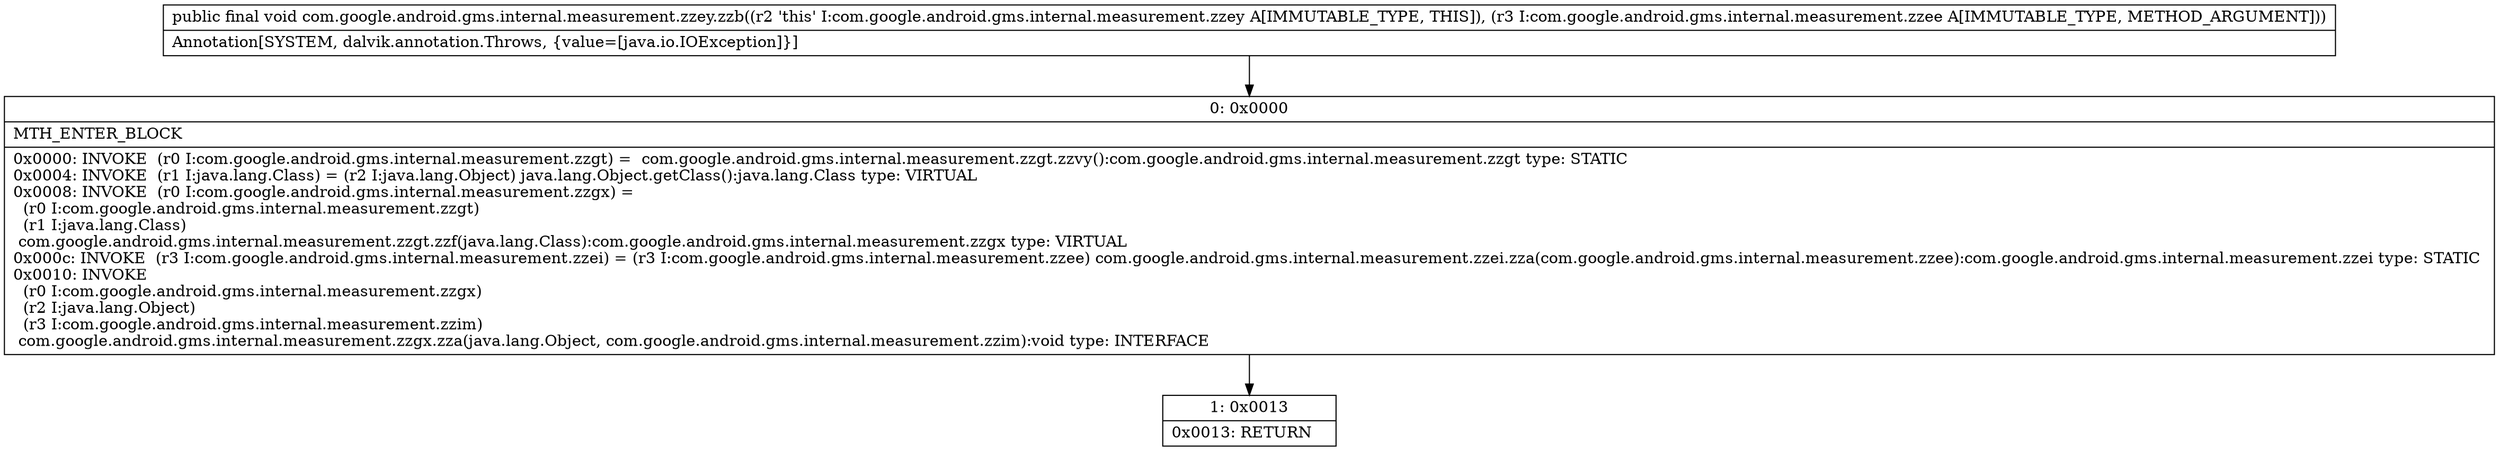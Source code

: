 digraph "CFG forcom.google.android.gms.internal.measurement.zzey.zzb(Lcom\/google\/android\/gms\/internal\/measurement\/zzee;)V" {
Node_0 [shape=record,label="{0\:\ 0x0000|MTH_ENTER_BLOCK\l|0x0000: INVOKE  (r0 I:com.google.android.gms.internal.measurement.zzgt) =  com.google.android.gms.internal.measurement.zzgt.zzvy():com.google.android.gms.internal.measurement.zzgt type: STATIC \l0x0004: INVOKE  (r1 I:java.lang.Class) = (r2 I:java.lang.Object) java.lang.Object.getClass():java.lang.Class type: VIRTUAL \l0x0008: INVOKE  (r0 I:com.google.android.gms.internal.measurement.zzgx) = \l  (r0 I:com.google.android.gms.internal.measurement.zzgt)\l  (r1 I:java.lang.Class)\l com.google.android.gms.internal.measurement.zzgt.zzf(java.lang.Class):com.google.android.gms.internal.measurement.zzgx type: VIRTUAL \l0x000c: INVOKE  (r3 I:com.google.android.gms.internal.measurement.zzei) = (r3 I:com.google.android.gms.internal.measurement.zzee) com.google.android.gms.internal.measurement.zzei.zza(com.google.android.gms.internal.measurement.zzee):com.google.android.gms.internal.measurement.zzei type: STATIC \l0x0010: INVOKE  \l  (r0 I:com.google.android.gms.internal.measurement.zzgx)\l  (r2 I:java.lang.Object)\l  (r3 I:com.google.android.gms.internal.measurement.zzim)\l com.google.android.gms.internal.measurement.zzgx.zza(java.lang.Object, com.google.android.gms.internal.measurement.zzim):void type: INTERFACE \l}"];
Node_1 [shape=record,label="{1\:\ 0x0013|0x0013: RETURN   \l}"];
MethodNode[shape=record,label="{public final void com.google.android.gms.internal.measurement.zzey.zzb((r2 'this' I:com.google.android.gms.internal.measurement.zzey A[IMMUTABLE_TYPE, THIS]), (r3 I:com.google.android.gms.internal.measurement.zzee A[IMMUTABLE_TYPE, METHOD_ARGUMENT]))  | Annotation[SYSTEM, dalvik.annotation.Throws, \{value=[java.io.IOException]\}]\l}"];
MethodNode -> Node_0;
Node_0 -> Node_1;
}

